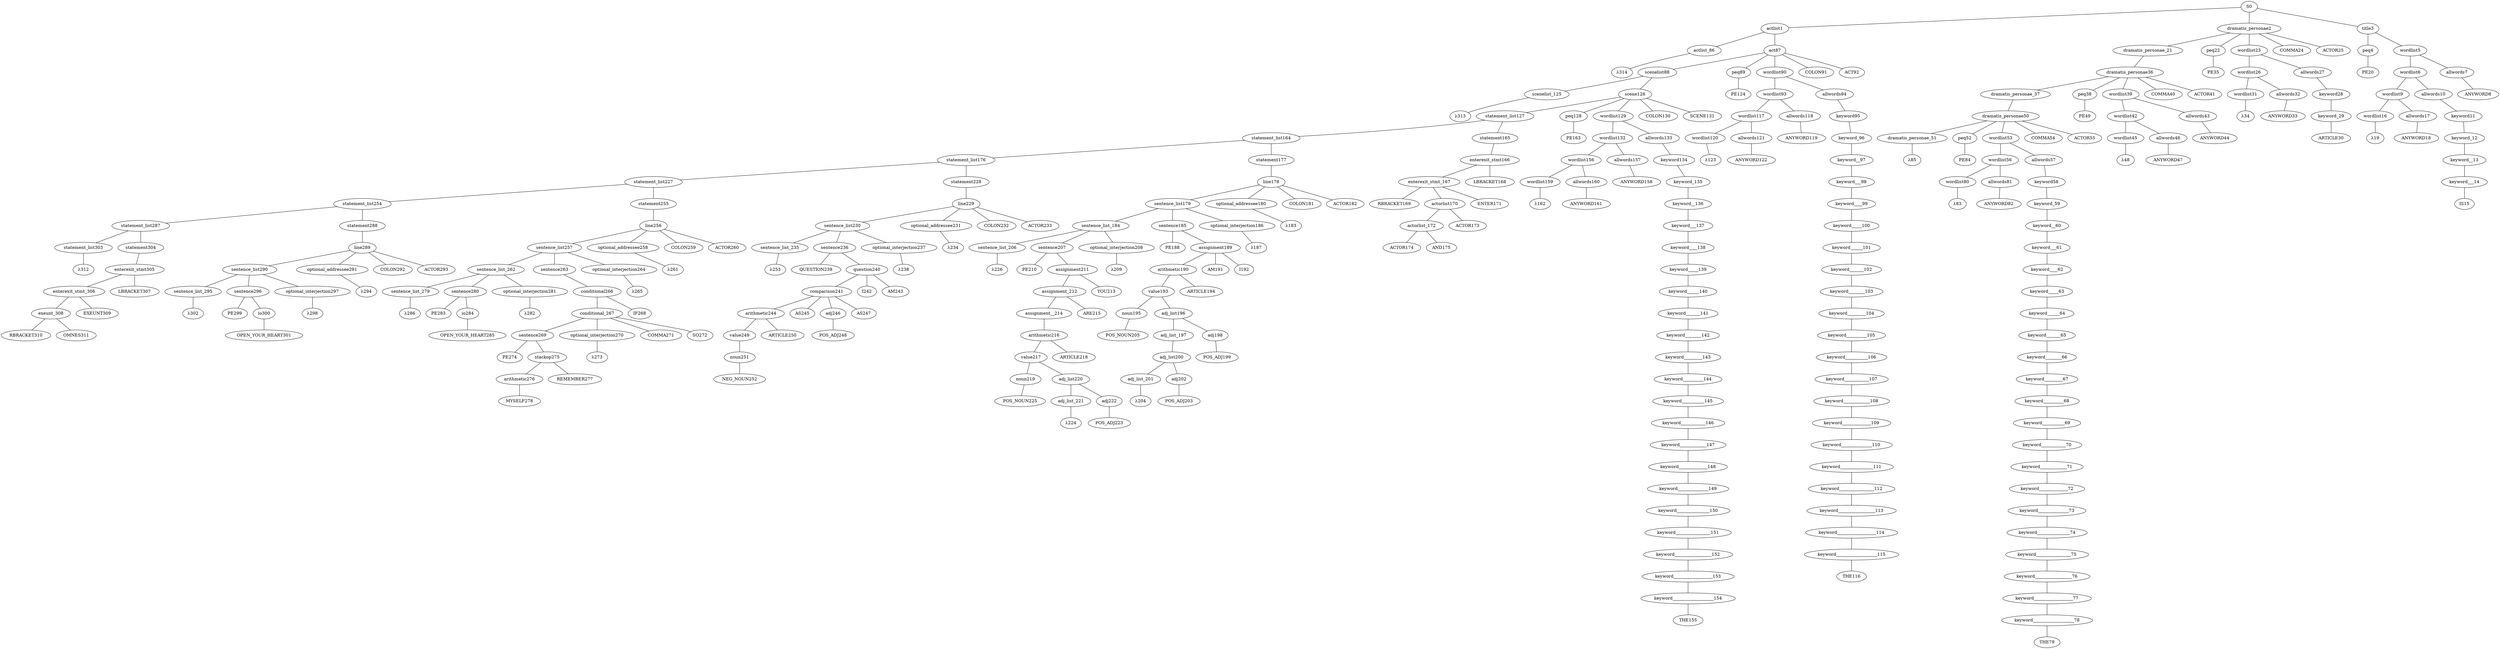 strict graph {
	S0 -- actlist1
	S0 -- dramatis_personae2
	S0 -- title3

	title3 -- peq4
	title3 -- wordlist5

	wordlist5 -- wordlist6
	wordlist5 -- allwords7

	allwords7 -- ANYWORD8


	wordlist6 -- wordlist9
	wordlist6 -- allwords10

	allwords10 -- keyword11

	keyword11 -- keyword_12

	keyword_12 -- keyword__13

	keyword__13 -- keyword___14

	keyword___14 -- IS15


	wordlist9 -- wordlist16
	wordlist9 -- allwords17

	allwords17 -- ANYWORD18


	wordlist16 -- λ19

	peq4 -- PE20


	dramatis_personae2 -- dramatis_personae_21
	dramatis_personae2 -- peq22
	dramatis_personae2 -- wordlist23
	dramatis_personae2 -- COMMA24
	dramatis_personae2 -- ACTOR25



	wordlist23 -- wordlist26
	wordlist23 -- allwords27

	allwords27 -- keyword28

	keyword28 -- keyword_29

	keyword_29 -- ARTICLE30


	wordlist26 -- wordlist31
	wordlist26 -- allwords32

	allwords32 -- ANYWORD33


	wordlist31 -- λ34

	peq22 -- PE35


	dramatis_personae_21 -- dramatis_personae36

	dramatis_personae36 -- dramatis_personae_37
	dramatis_personae36 -- peq38
	dramatis_personae36 -- wordlist39
	dramatis_personae36 -- COMMA40
	dramatis_personae36 -- ACTOR41



	wordlist39 -- wordlist42
	wordlist39 -- allwords43

	allwords43 -- ANYWORD44


	wordlist42 -- wordlist45
	wordlist42 -- allwords46

	allwords46 -- ANYWORD47


	wordlist45 -- λ48

	peq38 -- PE49


	dramatis_personae_37 -- dramatis_personae50

	dramatis_personae50 -- dramatis_personae_51
	dramatis_personae50 -- peq52
	dramatis_personae50 -- wordlist53
	dramatis_personae50 -- COMMA54
	dramatis_personae50 -- ACTOR55



	wordlist53 -- wordlist56
	wordlist53 -- allwords57

	allwords57 -- keyword58

	keyword58 -- keyword_59

	keyword_59 -- keyword__60

	keyword__60 -- keyword___61

	keyword___61 -- keyword____62

	keyword____62 -- keyword_____63

	keyword_____63 -- keyword______64

	keyword______64 -- keyword_______65

	keyword_______65 -- keyword________66

	keyword________66 -- keyword_________67

	keyword_________67 -- keyword__________68

	keyword__________68 -- keyword___________69

	keyword___________69 -- keyword____________70

	keyword____________70 -- keyword_____________71

	keyword_____________71 -- keyword______________72

	keyword______________72 -- keyword_______________73

	keyword_______________73 -- keyword________________74

	keyword________________74 -- keyword_________________75

	keyword_________________75 -- keyword__________________76

	keyword__________________76 -- keyword___________________77

	keyword___________________77 -- keyword____________________78

	keyword____________________78 -- THE79


	wordlist56 -- wordlist80
	wordlist56 -- allwords81

	allwords81 -- ANYWORD82


	wordlist80 -- λ83

	peq52 -- PE84


	dramatis_personae_51 -- λ85

	actlist1 -- actlist_86
	actlist1 -- act87

	act87 -- scenelist88
	act87 -- peq89
	act87 -- wordlist90
	act87 -- COLON91
	act87 -- ACT92



	wordlist90 -- wordlist93
	wordlist90 -- allwords94

	allwords94 -- keyword95

	keyword95 -- keyword_96

	keyword_96 -- keyword__97

	keyword__97 -- keyword___98

	keyword___98 -- keyword____99

	keyword____99 -- keyword_____100

	keyword_____100 -- keyword______101

	keyword______101 -- keyword_______102

	keyword_______102 -- keyword________103

	keyword________103 -- keyword_________104

	keyword_________104 -- keyword__________105

	keyword__________105 -- keyword___________106

	keyword___________106 -- keyword____________107

	keyword____________107 -- keyword_____________108

	keyword_____________108 -- keyword______________109

	keyword______________109 -- keyword_______________110

	keyword_______________110 -- keyword________________111

	keyword________________111 -- keyword_________________112

	keyword_________________112 -- keyword__________________113

	keyword__________________113 -- keyword___________________114

	keyword___________________114 -- keyword____________________115

	keyword____________________115 -- THE116


	wordlist93 -- wordlist117
	wordlist93 -- allwords118

	allwords118 -- ANYWORD119


	wordlist117 -- wordlist120
	wordlist117 -- allwords121

	allwords121 -- ANYWORD122


	wordlist120 -- λ123

	peq89 -- PE124


	scenelist88 -- scenelist_125
	scenelist88 -- scene126

	scene126 -- statement_list127
	scene126 -- peq128
	scene126 -- wordlist129
	scene126 -- COLON130
	scene126 -- SCENE131



	wordlist129 -- wordlist132
	wordlist129 -- allwords133

	allwords133 -- keyword134

	keyword134 -- keyword_135

	keyword_135 -- keyword__136

	keyword__136 -- keyword___137

	keyword___137 -- keyword____138

	keyword____138 -- keyword_____139

	keyword_____139 -- keyword______140

	keyword______140 -- keyword_______141

	keyword_______141 -- keyword________142

	keyword________142 -- keyword_________143

	keyword_________143 -- keyword__________144

	keyword__________144 -- keyword___________145

	keyword___________145 -- keyword____________146

	keyword____________146 -- keyword_____________147

	keyword_____________147 -- keyword______________148

	keyword______________148 -- keyword_______________149

	keyword_______________149 -- keyword________________150

	keyword________________150 -- keyword_________________151

	keyword_________________151 -- keyword__________________152

	keyword__________________152 -- keyword___________________153

	keyword___________________153 -- keyword____________________154

	keyword____________________154 -- THE155


	wordlist132 -- wordlist156
	wordlist132 -- allwords157

	allwords157 -- ANYWORD158


	wordlist156 -- wordlist159
	wordlist156 -- allwords160

	allwords160 -- ANYWORD161


	wordlist159 -- λ162

	peq128 -- PE163


	statement_list127 -- statement_list164
	statement_list127 -- statement165

	statement165 -- enterexit_stmt166

	enterexit_stmt166 -- enterexit_stmt_167
	enterexit_stmt166 -- LBRACKET168


	enterexit_stmt_167 -- RBRACKET169
	enterexit_stmt_167 -- actorlist170
	enterexit_stmt_167 -- ENTER171


	actorlist170 -- actorlist_172
	actorlist170 -- ACTOR173


	actorlist_172 -- ACTOR174
	actorlist_172 -- AND175




	statement_list164 -- statement_list176
	statement_list164 -- statement177

	statement177 -- line178

	line178 -- sentence_list179
	line178 -- optional_addressee180
	line178 -- COLON181
	line178 -- ACTOR182



	optional_addressee180 -- λ183

	sentence_list179 -- sentence_list_184
	sentence_list179 -- sentence185
	sentence_list179 -- optional_interjection186

	optional_interjection186 -- λ187

	sentence185 -- PE188
	sentence185 -- assignment189

	assignment189 -- arithmetic190
	assignment189 -- AM191
	assignment189 -- I192



	arithmetic190 -- value193
	arithmetic190 -- ARTICLE194


	value193 -- noun195
	value193 -- adj_list196

	adj_list196 -- adj_list_197
	adj_list196 -- adj198

	adj198 -- POS_ADJ199


	adj_list_197 -- adj_list200

	adj_list200 -- adj_list_201
	adj_list200 -- adj202

	adj202 -- POS_ADJ203


	adj_list_201 -- λ204

	noun195 -- POS_NOUN205



	sentence_list_184 -- sentence_list_206
	sentence_list_184 -- sentence207
	sentence_list_184 -- optional_interjection208

	optional_interjection208 -- λ209

	sentence207 -- PE210
	sentence207 -- assignment211

	assignment211 -- assignment_212
	assignment211 -- YOU213


	assignment_212 -- assignment__214
	assignment_212 -- ARE215


	assignment__214 -- arithmetic216

	arithmetic216 -- value217
	arithmetic216 -- ARTICLE218


	value217 -- noun219
	value217 -- adj_list220

	adj_list220 -- adj_list_221
	adj_list220 -- adj222

	adj222 -- POS_ADJ223


	adj_list_221 -- λ224

	noun219 -- POS_NOUN225



	sentence_list_206 -- λ226

	statement_list176 -- statement_list227
	statement_list176 -- statement228

	statement228 -- line229

	line229 -- sentence_list230
	line229 -- optional_addressee231
	line229 -- COLON232
	line229 -- ACTOR233



	optional_addressee231 -- λ234

	sentence_list230 -- sentence_list_235
	sentence_list230 -- sentence236
	sentence_list230 -- optional_interjection237

	optional_interjection237 -- λ238

	sentence236 -- QUESTION239
	sentence236 -- question240

	question240 -- comparison241
	question240 -- I242
	question240 -- AM243



	comparison241 -- arithmetic244
	comparison241 -- AS245
	comparison241 -- adj246
	comparison241 -- AS247


	adj246 -- POS_ADJ248



	arithmetic244 -- value249
	arithmetic244 -- ARTICLE250


	value249 -- noun251

	noun251 -- NEG_NOUN252



	sentence_list_235 -- λ253

	statement_list227 -- statement_list254
	statement_list227 -- statement255

	statement255 -- line256

	line256 -- sentence_list257
	line256 -- optional_addressee258
	line256 -- COLON259
	line256 -- ACTOR260



	optional_addressee258 -- λ261

	sentence_list257 -- sentence_list_262
	sentence_list257 -- sentence263
	sentence_list257 -- optional_interjection264

	optional_interjection264 -- λ265

	sentence263 -- conditional266

	conditional266 -- conditional_267
	conditional266 -- IF268


	conditional_267 -- sentence269
	conditional_267 -- optional_interjection270
	conditional_267 -- COMMA271
	conditional_267 -- SO272



	optional_interjection270 -- λ273

	sentence269 -- PE274
	sentence269 -- stackop275

	stackop275 -- arithmetic276
	stackop275 -- REMEMBER277


	arithmetic276 -- MYSELF278



	sentence_list_262 -- sentence_list_279
	sentence_list_262 -- sentence280
	sentence_list_262 -- optional_interjection281

	optional_interjection281 -- λ282

	sentence280 -- PE283
	sentence280 -- io284

	io284 -- OPEN_YOUR_HEART285



	sentence_list_279 -- λ286

	statement_list254 -- statement_list287
	statement_list254 -- statement288

	statement288 -- line289

	line289 -- sentence_list290
	line289 -- optional_addressee291
	line289 -- COLON292
	line289 -- ACTOR293



	optional_addressee291 -- λ294

	sentence_list290 -- sentence_list_295
	sentence_list290 -- sentence296
	sentence_list290 -- optional_interjection297

	optional_interjection297 -- λ298

	sentence296 -- PE299
	sentence296 -- io300

	io300 -- OPEN_YOUR_HEART301



	sentence_list_295 -- λ302

	statement_list287 -- statement_list303
	statement_list287 -- statement304

	statement304 -- enterexit_stmt305

	enterexit_stmt305 -- enterexit_stmt_306
	enterexit_stmt305 -- LBRACKET307


	enterexit_stmt_306 -- exeunt_308
	enterexit_stmt_306 -- EXEUNT309


	exeunt_308 -- RBRACKET310
	exeunt_308 -- OMNES311



	statement_list303 -- λ312

	scenelist_125 -- λ313

	actlist_86 -- λ314


}